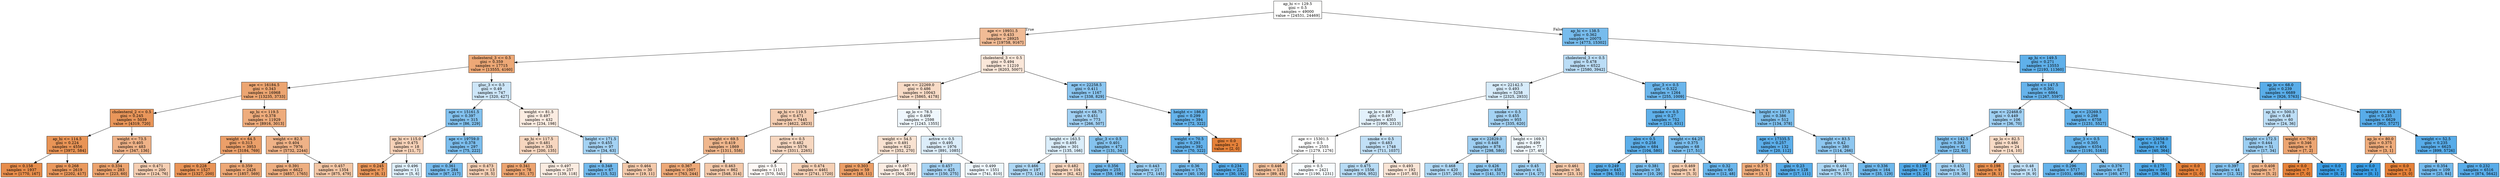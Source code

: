 digraph Tree {
node [shape=box, style="filled", color="black"] ;
0 [label="ap_hi <= 129.5\ngini = 0.5\nsamples = 49000\nvalue = [24531, 24469]", fillcolor="#fffffe"] ;
1 [label="age <= 19931.5\ngini = 0.433\nsamples = 28925\nvalue = [19758, 9167]", fillcolor="#f1bb95"] ;
0 -> 1 [labeldistance=2.5, labelangle=45, headlabel="True"] ;
2 [label="cholesterol_3 <= 0.5\ngini = 0.359\nsamples = 17715\nvalue = [13555, 4160]", fillcolor="#eda876"] ;
1 -> 2 ;
3 [label="age <= 16184.5\ngini = 0.343\nsamples = 16968\nvalue = [13235, 3733]", fillcolor="#eca571"] ;
2 -> 3 ;
4 [label="cholesterol_2 <= 0.5\ngini = 0.245\nsamples = 5039\nvalue = [4319, 720]", fillcolor="#e9965a"] ;
3 -> 4 ;
5 [label="ap_hi <= 114.5\ngini = 0.224\nsamples = 4556\nvalue = [3972, 584]", fillcolor="#e99456"] ;
4 -> 5 ;
6 [label="gini = 0.158\nsamples = 1937\nvalue = [1770, 167]", fillcolor="#e78d4c"] ;
5 -> 6 ;
7 [label="gini = 0.268\nsamples = 2619\nvalue = [2202, 417]", fillcolor="#ea995e"] ;
5 -> 7 ;
8 [label="weight <= 73.5\ngini = 0.405\nsamples = 483\nvalue = [347, 136]", fillcolor="#efb287"] ;
4 -> 8 ;
9 [label="gini = 0.334\nsamples = 283\nvalue = [223, 60]", fillcolor="#eca36e"] ;
8 -> 9 ;
10 [label="gini = 0.471\nsamples = 200\nvalue = [124, 76]", fillcolor="#f5ceb2"] ;
8 -> 10 ;
11 [label="ap_hi <= 119.5\ngini = 0.378\nsamples = 11929\nvalue = [8916, 3013]", fillcolor="#eeac7c"] ;
3 -> 11 ;
12 [label="weight <= 64.5\ngini = 0.313\nsamples = 3953\nvalue = [3184, 769]", fillcolor="#eb9f69"] ;
11 -> 12 ;
13 [label="gini = 0.228\nsamples = 1527\nvalue = [1327, 200]", fillcolor="#e99457"] ;
12 -> 13 ;
14 [label="gini = 0.359\nsamples = 2426\nvalue = [1857, 569]", fillcolor="#eda876"] ;
12 -> 14 ;
15 [label="weight <= 82.5\ngini = 0.404\nsamples = 7976\nvalue = [5732, 2244]", fillcolor="#efb287"] ;
11 -> 15 ;
16 [label="gini = 0.391\nsamples = 6622\nvalue = [4857, 1765]", fillcolor="#eeaf81"] ;
15 -> 16 ;
17 [label="gini = 0.457\nsamples = 1354\nvalue = [875, 479]", fillcolor="#f3c6a5"] ;
15 -> 17 ;
18 [label="gluc_3 <= 0.5\ngini = 0.49\nsamples = 747\nvalue = [320, 427]", fillcolor="#cde6f8"] ;
2 -> 18 ;
19 [label="age <= 15161.5\ngini = 0.397\nsamples = 315\nvalue = [86, 229]", fillcolor="#83c2ef"] ;
18 -> 19 ;
20 [label="ap_hi <= 115.0\ngini = 0.475\nsamples = 18\nvalue = [11, 7]", fillcolor="#f6d1b7"] ;
19 -> 20 ;
21 [label="gini = 0.245\nsamples = 7\nvalue = [6, 1]", fillcolor="#e9965a"] ;
20 -> 21 ;
22 [label="gini = 0.496\nsamples = 11\nvalue = [5, 6]", fillcolor="#deeffb"] ;
20 -> 22 ;
23 [label="age <= 19759.0\ngini = 0.378\nsamples = 297\nvalue = [75, 222]", fillcolor="#7cbeee"] ;
19 -> 23 ;
24 [label="gini = 0.361\nsamples = 284\nvalue = [67, 217]", fillcolor="#76bbed"] ;
23 -> 24 ;
25 [label="gini = 0.473\nsamples = 13\nvalue = [8, 5]", fillcolor="#f5d0b5"] ;
23 -> 25 ;
26 [label="weight <= 81.5\ngini = 0.497\nsamples = 432\nvalue = [234, 198]", fillcolor="#fbece1"] ;
18 -> 26 ;
27 [label="ap_hi <= 117.5\ngini = 0.481\nsamples = 335\nvalue = [200, 135]", fillcolor="#f7d6bf"] ;
26 -> 27 ;
28 [label="gini = 0.341\nsamples = 78\nvalue = [61, 17]", fillcolor="#eca470"] ;
27 -> 28 ;
29 [label="gini = 0.497\nsamples = 257\nvalue = [139, 118]", fillcolor="#fbece1"] ;
27 -> 29 ;
30 [label="height <= 171.5\ngini = 0.455\nsamples = 97\nvalue = [34, 63]", fillcolor="#a4d2f3"] ;
26 -> 30 ;
31 [label="gini = 0.348\nsamples = 67\nvalue = [15, 52]", fillcolor="#72b9ec"] ;
30 -> 31 ;
32 [label="gini = 0.464\nsamples = 30\nvalue = [19, 11]", fillcolor="#f4caac"] ;
30 -> 32 ;
33 [label="cholesterol_3 <= 0.5\ngini = 0.494\nsamples = 11210\nvalue = [6203, 5007]", fillcolor="#fae7d9"] ;
1 -> 33 ;
34 [label="age <= 22269.0\ngini = 0.486\nsamples = 10043\nvalue = [5865, 4178]", fillcolor="#f8dbc6"] ;
33 -> 34 ;
35 [label="ap_hi <= 119.5\ngini = 0.471\nsamples = 7445\nvalue = [4622, 2823]", fillcolor="#f5ceb2"] ;
34 -> 35 ;
36 [label="weight <= 69.5\ngini = 0.419\nsamples = 1869\nvalue = [1311, 558]", fillcolor="#f0b78d"] ;
35 -> 36 ;
37 [label="gini = 0.367\nsamples = 1007\nvalue = [763, 244]", fillcolor="#eda978"] ;
36 -> 37 ;
38 [label="gini = 0.463\nsamples = 862\nvalue = [548, 314]", fillcolor="#f4c9aa"] ;
36 -> 38 ;
39 [label="active <= 0.5\ngini = 0.482\nsamples = 5576\nvalue = [3311, 2265]", fillcolor="#f7d7c0"] ;
35 -> 39 ;
40 [label="gini = 0.5\nsamples = 1115\nvalue = [570, 545]", fillcolor="#fef9f6"] ;
39 -> 40 ;
41 [label="gini = 0.474\nsamples = 4461\nvalue = [2741, 1720]", fillcolor="#f5d0b5"] ;
39 -> 41 ;
42 [label="ap_lo <= 78.5\ngini = 0.499\nsamples = 2598\nvalue = [1243, 1355]", fillcolor="#eff7fd"] ;
34 -> 42 ;
43 [label="weight <= 54.5\ngini = 0.491\nsamples = 622\nvalue = [352, 270]", fillcolor="#f9e2d1"] ;
42 -> 43 ;
44 [label="gini = 0.303\nsamples = 59\nvalue = [48, 11]", fillcolor="#eb9e66"] ;
43 -> 44 ;
45 [label="gini = 0.497\nsamples = 563\nvalue = [304, 259]", fillcolor="#fbece2"] ;
43 -> 45 ;
46 [label="active <= 0.5\ngini = 0.495\nsamples = 1976\nvalue = [891, 1085]", fillcolor="#dcedfa"] ;
42 -> 46 ;
47 [label="gini = 0.457\nsamples = 425\nvalue = [150, 275]", fillcolor="#a5d2f3"] ;
46 -> 47 ;
48 [label="gini = 0.499\nsamples = 1551\nvalue = [741, 810]", fillcolor="#eef7fd"] ;
46 -> 48 ;
49 [label="age <= 22258.5\ngini = 0.411\nsamples = 1167\nvalue = [338, 829]", fillcolor="#8ac5f0"] ;
33 -> 49 ;
50 [label="weight <= 68.75\ngini = 0.451\nsamples = 773\nvalue = [266, 507]", fillcolor="#a1d0f3"] ;
49 -> 50 ;
51 [label="height <= 163.5\ngini = 0.495\nsamples = 301\nvalue = [135, 166]", fillcolor="#daedfa"] ;
50 -> 51 ;
52 [label="gini = 0.466\nsamples = 197\nvalue = [73, 124]", fillcolor="#aed7f4"] ;
51 -> 52 ;
53 [label="gini = 0.482\nsamples = 104\nvalue = [62, 42]", fillcolor="#f7d6bf"] ;
51 -> 53 ;
54 [label="gluc_3 <= 0.5\ngini = 0.401\nsamples = 472\nvalue = [131, 341]", fillcolor="#85c3ef"] ;
50 -> 54 ;
55 [label="gini = 0.356\nsamples = 255\nvalue = [59, 196]", fillcolor="#75baed"] ;
54 -> 55 ;
56 [label="gini = 0.443\nsamples = 217\nvalue = [72, 145]", fillcolor="#9bcef2"] ;
54 -> 56 ;
57 [label="height <= 186.0\ngini = 0.299\nsamples = 394\nvalue = [72, 322]", fillcolor="#65b3eb"] ;
49 -> 57 ;
58 [label="weight <= 70.5\ngini = 0.293\nsamples = 392\nvalue = [70, 322]", fillcolor="#64b2eb"] ;
57 -> 58 ;
59 [label="gini = 0.36\nsamples = 170\nvalue = [40, 130]", fillcolor="#76bbed"] ;
58 -> 59 ;
60 [label="gini = 0.234\nsamples = 222\nvalue = [30, 192]", fillcolor="#58ace9"] ;
58 -> 60 ;
61 [label="gini = 0.0\nsamples = 2\nvalue = [2, 0]", fillcolor="#e58139"] ;
57 -> 61 ;
62 [label="ap_hi <= 138.5\ngini = 0.362\nsamples = 20075\nvalue = [4773, 15302]", fillcolor="#77bced"] ;
0 -> 62 [labeldistance=2.5, labelangle=-45, headlabel="False"] ;
63 [label="cholesterol_3 <= 0.5\ngini = 0.478\nsamples = 6522\nvalue = [2580, 3942]", fillcolor="#bbddf6"] ;
62 -> 63 ;
64 [label="age <= 22142.5\ngini = 0.493\nsamples = 5258\nvalue = [2325, 2933]", fillcolor="#d6ebfa"] ;
63 -> 64 ;
65 [label="ap_lo <= 88.5\ngini = 0.497\nsamples = 4303\nvalue = [1990, 2313]", fillcolor="#e3f1fb"] ;
64 -> 65 ;
66 [label="age <= 15301.5\ngini = 0.5\nsamples = 2555\nvalue = [1279, 1276]", fillcolor="#ffffff"] ;
65 -> 66 ;
67 [label="gini = 0.446\nsamples = 134\nvalue = [89, 45]", fillcolor="#f2c19d"] ;
66 -> 67 ;
68 [label="gini = 0.5\nsamples = 2421\nvalue = [1190, 1231]", fillcolor="#f8fcfe"] ;
66 -> 68 ;
69 [label="smoke <= 0.5\ngini = 0.483\nsamples = 1748\nvalue = [711, 1037]", fillcolor="#c1e0f7"] ;
65 -> 69 ;
70 [label="gini = 0.475\nsamples = 1556\nvalue = [604, 952]", fillcolor="#b7dbf5"] ;
69 -> 70 ;
71 [label="gini = 0.493\nsamples = 192\nvalue = [107, 85]", fillcolor="#fae5d6"] ;
69 -> 71 ;
72 [label="smoke <= 0.5\ngini = 0.455\nsamples = 955\nvalue = [335, 620]", fillcolor="#a4d2f3"] ;
64 -> 72 ;
73 [label="age <= 22829.0\ngini = 0.448\nsamples = 878\nvalue = [298, 580]", fillcolor="#9fcff2"] ;
72 -> 73 ;
74 [label="gini = 0.468\nsamples = 420\nvalue = [157, 263]", fillcolor="#afd8f5"] ;
73 -> 74 ;
75 [label="gini = 0.426\nsamples = 458\nvalue = [141, 317]", fillcolor="#91c9f1"] ;
73 -> 75 ;
76 [label="height <= 169.5\ngini = 0.499\nsamples = 77\nvalue = [37, 40]", fillcolor="#f0f8fd"] ;
72 -> 76 ;
77 [label="gini = 0.45\nsamples = 41\nvalue = [14, 27]", fillcolor="#a0d0f2"] ;
76 -> 77 ;
78 [label="gini = 0.461\nsamples = 36\nvalue = [23, 13]", fillcolor="#f4c8a9"] ;
76 -> 78 ;
79 [label="gluc_3 <= 0.5\ngini = 0.322\nsamples = 1264\nvalue = [255, 1009]", fillcolor="#6bb6ec"] ;
63 -> 79 ;
80 [label="smoke <= 0.5\ngini = 0.27\nsamples = 752\nvalue = [121, 631]", fillcolor="#5fb0ea"] ;
79 -> 80 ;
81 [label="alco <= 0.5\ngini = 0.258\nsamples = 684\nvalue = [104, 580]", fillcolor="#5dafea"] ;
80 -> 81 ;
82 [label="gini = 0.249\nsamples = 645\nvalue = [94, 551]", fillcolor="#5baee9"] ;
81 -> 82 ;
83 [label="gini = 0.381\nsamples = 39\nvalue = [10, 29]", fillcolor="#7dbfee"] ;
81 -> 83 ;
84 [label="weight <= 64.25\ngini = 0.375\nsamples = 68\nvalue = [17, 51]", fillcolor="#7bbeee"] ;
80 -> 84 ;
85 [label="gini = 0.469\nsamples = 8\nvalue = [5, 3]", fillcolor="#f5cdb0"] ;
84 -> 85 ;
86 [label="gini = 0.32\nsamples = 60\nvalue = [12, 48]", fillcolor="#6ab6ec"] ;
84 -> 86 ;
87 [label="height <= 157.5\ngini = 0.386\nsamples = 512\nvalue = [134, 378]", fillcolor="#7fc0ee"] ;
79 -> 87 ;
88 [label="age <= 17335.5\ngini = 0.257\nsamples = 132\nvalue = [20, 112]", fillcolor="#5caeea"] ;
87 -> 88 ;
89 [label="gini = 0.375\nsamples = 4\nvalue = [3, 1]", fillcolor="#eeab7b"] ;
88 -> 89 ;
90 [label="gini = 0.23\nsamples = 128\nvalue = [17, 111]", fillcolor="#57ace9"] ;
88 -> 90 ;
91 [label="weight <= 83.5\ngini = 0.42\nsamples = 380\nvalue = [114, 266]", fillcolor="#8ec7f0"] ;
87 -> 91 ;
92 [label="gini = 0.464\nsamples = 216\nvalue = [79, 137]", fillcolor="#abd6f4"] ;
91 -> 92 ;
93 [label="gini = 0.336\nsamples = 164\nvalue = [35, 129]", fillcolor="#6fb8ec"] ;
91 -> 93 ;
94 [label="ap_hi <= 149.5\ngini = 0.271\nsamples = 13553\nvalue = [2193, 11360]", fillcolor="#5fb0ea"] ;
62 -> 94 ;
95 [label="height <= 147.5\ngini = 0.301\nsamples = 6864\nvalue = [1267, 5597]", fillcolor="#66b3eb"] ;
94 -> 95 ;
96 [label="age <= 22468.0\ngini = 0.449\nsamples = 106\nvalue = [36, 70]", fillcolor="#9fcff2"] ;
95 -> 96 ;
97 [label="height <= 142.5\ngini = 0.393\nsamples = 82\nvalue = [22, 60]", fillcolor="#82c1ef"] ;
96 -> 97 ;
98 [label="gini = 0.198\nsamples = 27\nvalue = [3, 24]", fillcolor="#52a9e8"] ;
97 -> 98 ;
99 [label="gini = 0.452\nsamples = 55\nvalue = [19, 36]", fillcolor="#a2d1f3"] ;
97 -> 99 ;
100 [label="ap_lo <= 82.5\ngini = 0.486\nsamples = 24\nvalue = [14, 10]", fillcolor="#f8dbc6"] ;
96 -> 100 ;
101 [label="gini = 0.198\nsamples = 9\nvalue = [8, 1]", fillcolor="#e89152"] ;
100 -> 101 ;
102 [label="gini = 0.48\nsamples = 15\nvalue = [6, 9]", fillcolor="#bddef6"] ;
100 -> 102 ;
103 [label="age <= 23269.5\ngini = 0.298\nsamples = 6758\nvalue = [1231, 5527]", fillcolor="#65b3eb"] ;
95 -> 103 ;
104 [label="gluc_3 <= 0.5\ngini = 0.305\nsamples = 6354\nvalue = [1191, 5163]", fillcolor="#67b4eb"] ;
103 -> 104 ;
105 [label="gini = 0.296\nsamples = 5717\nvalue = [1031, 4686]", fillcolor="#65b3eb"] ;
104 -> 105 ;
106 [label="gini = 0.376\nsamples = 637\nvalue = [160, 477]", fillcolor="#7bbeee"] ;
104 -> 106 ;
107 [label="age <= 23658.0\ngini = 0.178\nsamples = 404\nvalue = [40, 364]", fillcolor="#4fa8e8"] ;
103 -> 107 ;
108 [label="gini = 0.175\nsamples = 403\nvalue = [39, 364]", fillcolor="#4ea8e8"] ;
107 -> 108 ;
109 [label="gini = 0.0\nsamples = 1\nvalue = [1, 0]", fillcolor="#e58139"] ;
107 -> 109 ;
110 [label="ap_lo <= 68.0\ngini = 0.239\nsamples = 6689\nvalue = [926, 5763]", fillcolor="#59ade9"] ;
94 -> 110 ;
111 [label="ap_hi <= 500.5\ngini = 0.48\nsamples = 60\nvalue = [24, 36]", fillcolor="#bddef6"] ;
110 -> 111 ;
112 [label="height <= 172.5\ngini = 0.444\nsamples = 51\nvalue = [17, 34]", fillcolor="#9ccef2"] ;
111 -> 112 ;
113 [label="gini = 0.397\nsamples = 44\nvalue = [12, 32]", fillcolor="#83c2ef"] ;
112 -> 113 ;
114 [label="gini = 0.408\nsamples = 7\nvalue = [5, 2]", fillcolor="#efb388"] ;
112 -> 114 ;
115 [label="weight <= 79.0\ngini = 0.346\nsamples = 9\nvalue = [7, 2]", fillcolor="#eca572"] ;
111 -> 115 ;
116 [label="gini = 0.0\nsamples = 7\nvalue = [7, 0]", fillcolor="#e58139"] ;
115 -> 116 ;
117 [label="gini = 0.0\nsamples = 2\nvalue = [0, 2]", fillcolor="#399de5"] ;
115 -> 117 ;
118 [label="weight <= 40.5\ngini = 0.235\nsamples = 6629\nvalue = [902, 5727]", fillcolor="#58ace9"] ;
110 -> 118 ;
119 [label="ap_lo <= 80.0\ngini = 0.375\nsamples = 4\nvalue = [3, 1]", fillcolor="#eeab7b"] ;
118 -> 119 ;
120 [label="gini = 0.0\nsamples = 1\nvalue = [0, 1]", fillcolor="#399de5"] ;
119 -> 120 ;
121 [label="gini = 0.0\nsamples = 3\nvalue = [3, 0]", fillcolor="#e58139"] ;
119 -> 121 ;
122 [label="weight <= 52.5\ngini = 0.235\nsamples = 6625\nvalue = [899, 5726]", fillcolor="#58ace9"] ;
118 -> 122 ;
123 [label="gini = 0.354\nsamples = 109\nvalue = [25, 84]", fillcolor="#74baed"] ;
122 -> 123 ;
124 [label="gini = 0.232\nsamples = 6516\nvalue = [874, 5642]", fillcolor="#58ace9"] ;
122 -> 124 ;
}